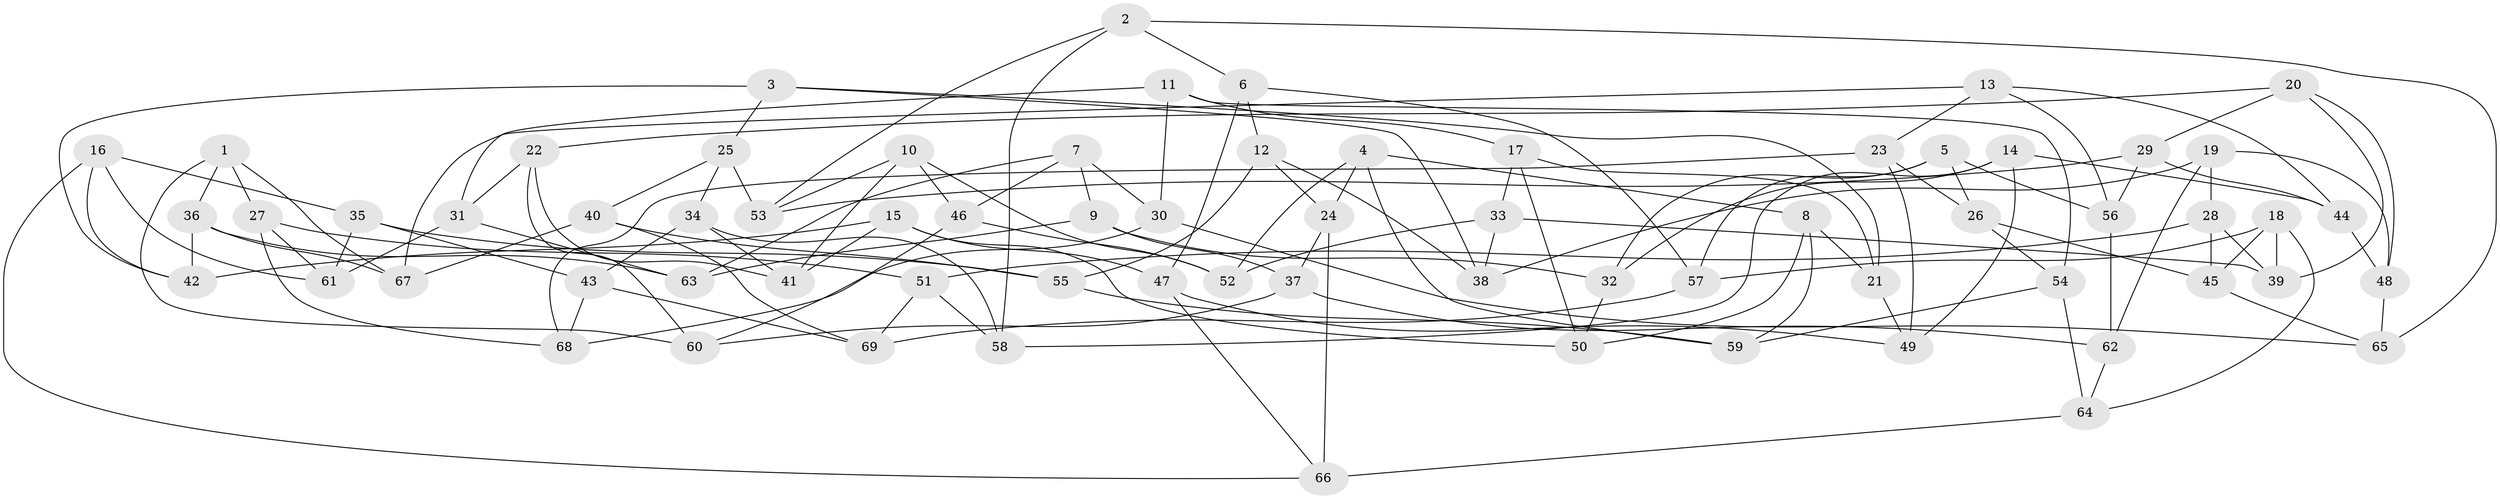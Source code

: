 // Generated by graph-tools (version 1.1) at 2025/11/02/27/25 16:11:45]
// undirected, 69 vertices, 138 edges
graph export_dot {
graph [start="1"]
  node [color=gray90,style=filled];
  1;
  2;
  3;
  4;
  5;
  6;
  7;
  8;
  9;
  10;
  11;
  12;
  13;
  14;
  15;
  16;
  17;
  18;
  19;
  20;
  21;
  22;
  23;
  24;
  25;
  26;
  27;
  28;
  29;
  30;
  31;
  32;
  33;
  34;
  35;
  36;
  37;
  38;
  39;
  40;
  41;
  42;
  43;
  44;
  45;
  46;
  47;
  48;
  49;
  50;
  51;
  52;
  53;
  54;
  55;
  56;
  57;
  58;
  59;
  60;
  61;
  62;
  63;
  64;
  65;
  66;
  67;
  68;
  69;
  1 -- 67;
  1 -- 27;
  1 -- 60;
  1 -- 36;
  2 -- 58;
  2 -- 53;
  2 -- 65;
  2 -- 6;
  3 -- 38;
  3 -- 42;
  3 -- 25;
  3 -- 21;
  4 -- 24;
  4 -- 59;
  4 -- 52;
  4 -- 8;
  5 -- 56;
  5 -- 57;
  5 -- 26;
  5 -- 32;
  6 -- 57;
  6 -- 12;
  6 -- 47;
  7 -- 46;
  7 -- 63;
  7 -- 30;
  7 -- 9;
  8 -- 21;
  8 -- 50;
  8 -- 59;
  9 -- 32;
  9 -- 37;
  9 -- 63;
  10 -- 52;
  10 -- 53;
  10 -- 46;
  10 -- 41;
  11 -- 31;
  11 -- 30;
  11 -- 17;
  11 -- 54;
  12 -- 38;
  12 -- 24;
  12 -- 55;
  13 -- 56;
  13 -- 67;
  13 -- 23;
  13 -- 44;
  14 -- 44;
  14 -- 49;
  14 -- 58;
  14 -- 32;
  15 -- 41;
  15 -- 42;
  15 -- 50;
  15 -- 47;
  16 -- 35;
  16 -- 61;
  16 -- 66;
  16 -- 42;
  17 -- 50;
  17 -- 21;
  17 -- 33;
  18 -- 64;
  18 -- 45;
  18 -- 39;
  18 -- 57;
  19 -- 62;
  19 -- 38;
  19 -- 48;
  19 -- 28;
  20 -- 22;
  20 -- 29;
  20 -- 48;
  20 -- 39;
  21 -- 49;
  22 -- 31;
  22 -- 41;
  22 -- 60;
  23 -- 49;
  23 -- 26;
  23 -- 68;
  24 -- 66;
  24 -- 37;
  25 -- 53;
  25 -- 40;
  25 -- 34;
  26 -- 54;
  26 -- 45;
  27 -- 61;
  27 -- 68;
  27 -- 51;
  28 -- 51;
  28 -- 45;
  28 -- 39;
  29 -- 56;
  29 -- 53;
  29 -- 44;
  30 -- 65;
  30 -- 68;
  31 -- 61;
  31 -- 63;
  32 -- 50;
  33 -- 38;
  33 -- 52;
  33 -- 39;
  34 -- 58;
  34 -- 43;
  34 -- 41;
  35 -- 43;
  35 -- 55;
  35 -- 61;
  36 -- 67;
  36 -- 42;
  36 -- 63;
  37 -- 62;
  37 -- 60;
  40 -- 67;
  40 -- 69;
  40 -- 55;
  43 -- 68;
  43 -- 69;
  44 -- 48;
  45 -- 65;
  46 -- 52;
  46 -- 60;
  47 -- 66;
  47 -- 49;
  48 -- 65;
  51 -- 69;
  51 -- 58;
  54 -- 64;
  54 -- 59;
  55 -- 59;
  56 -- 62;
  57 -- 69;
  62 -- 64;
  64 -- 66;
}
